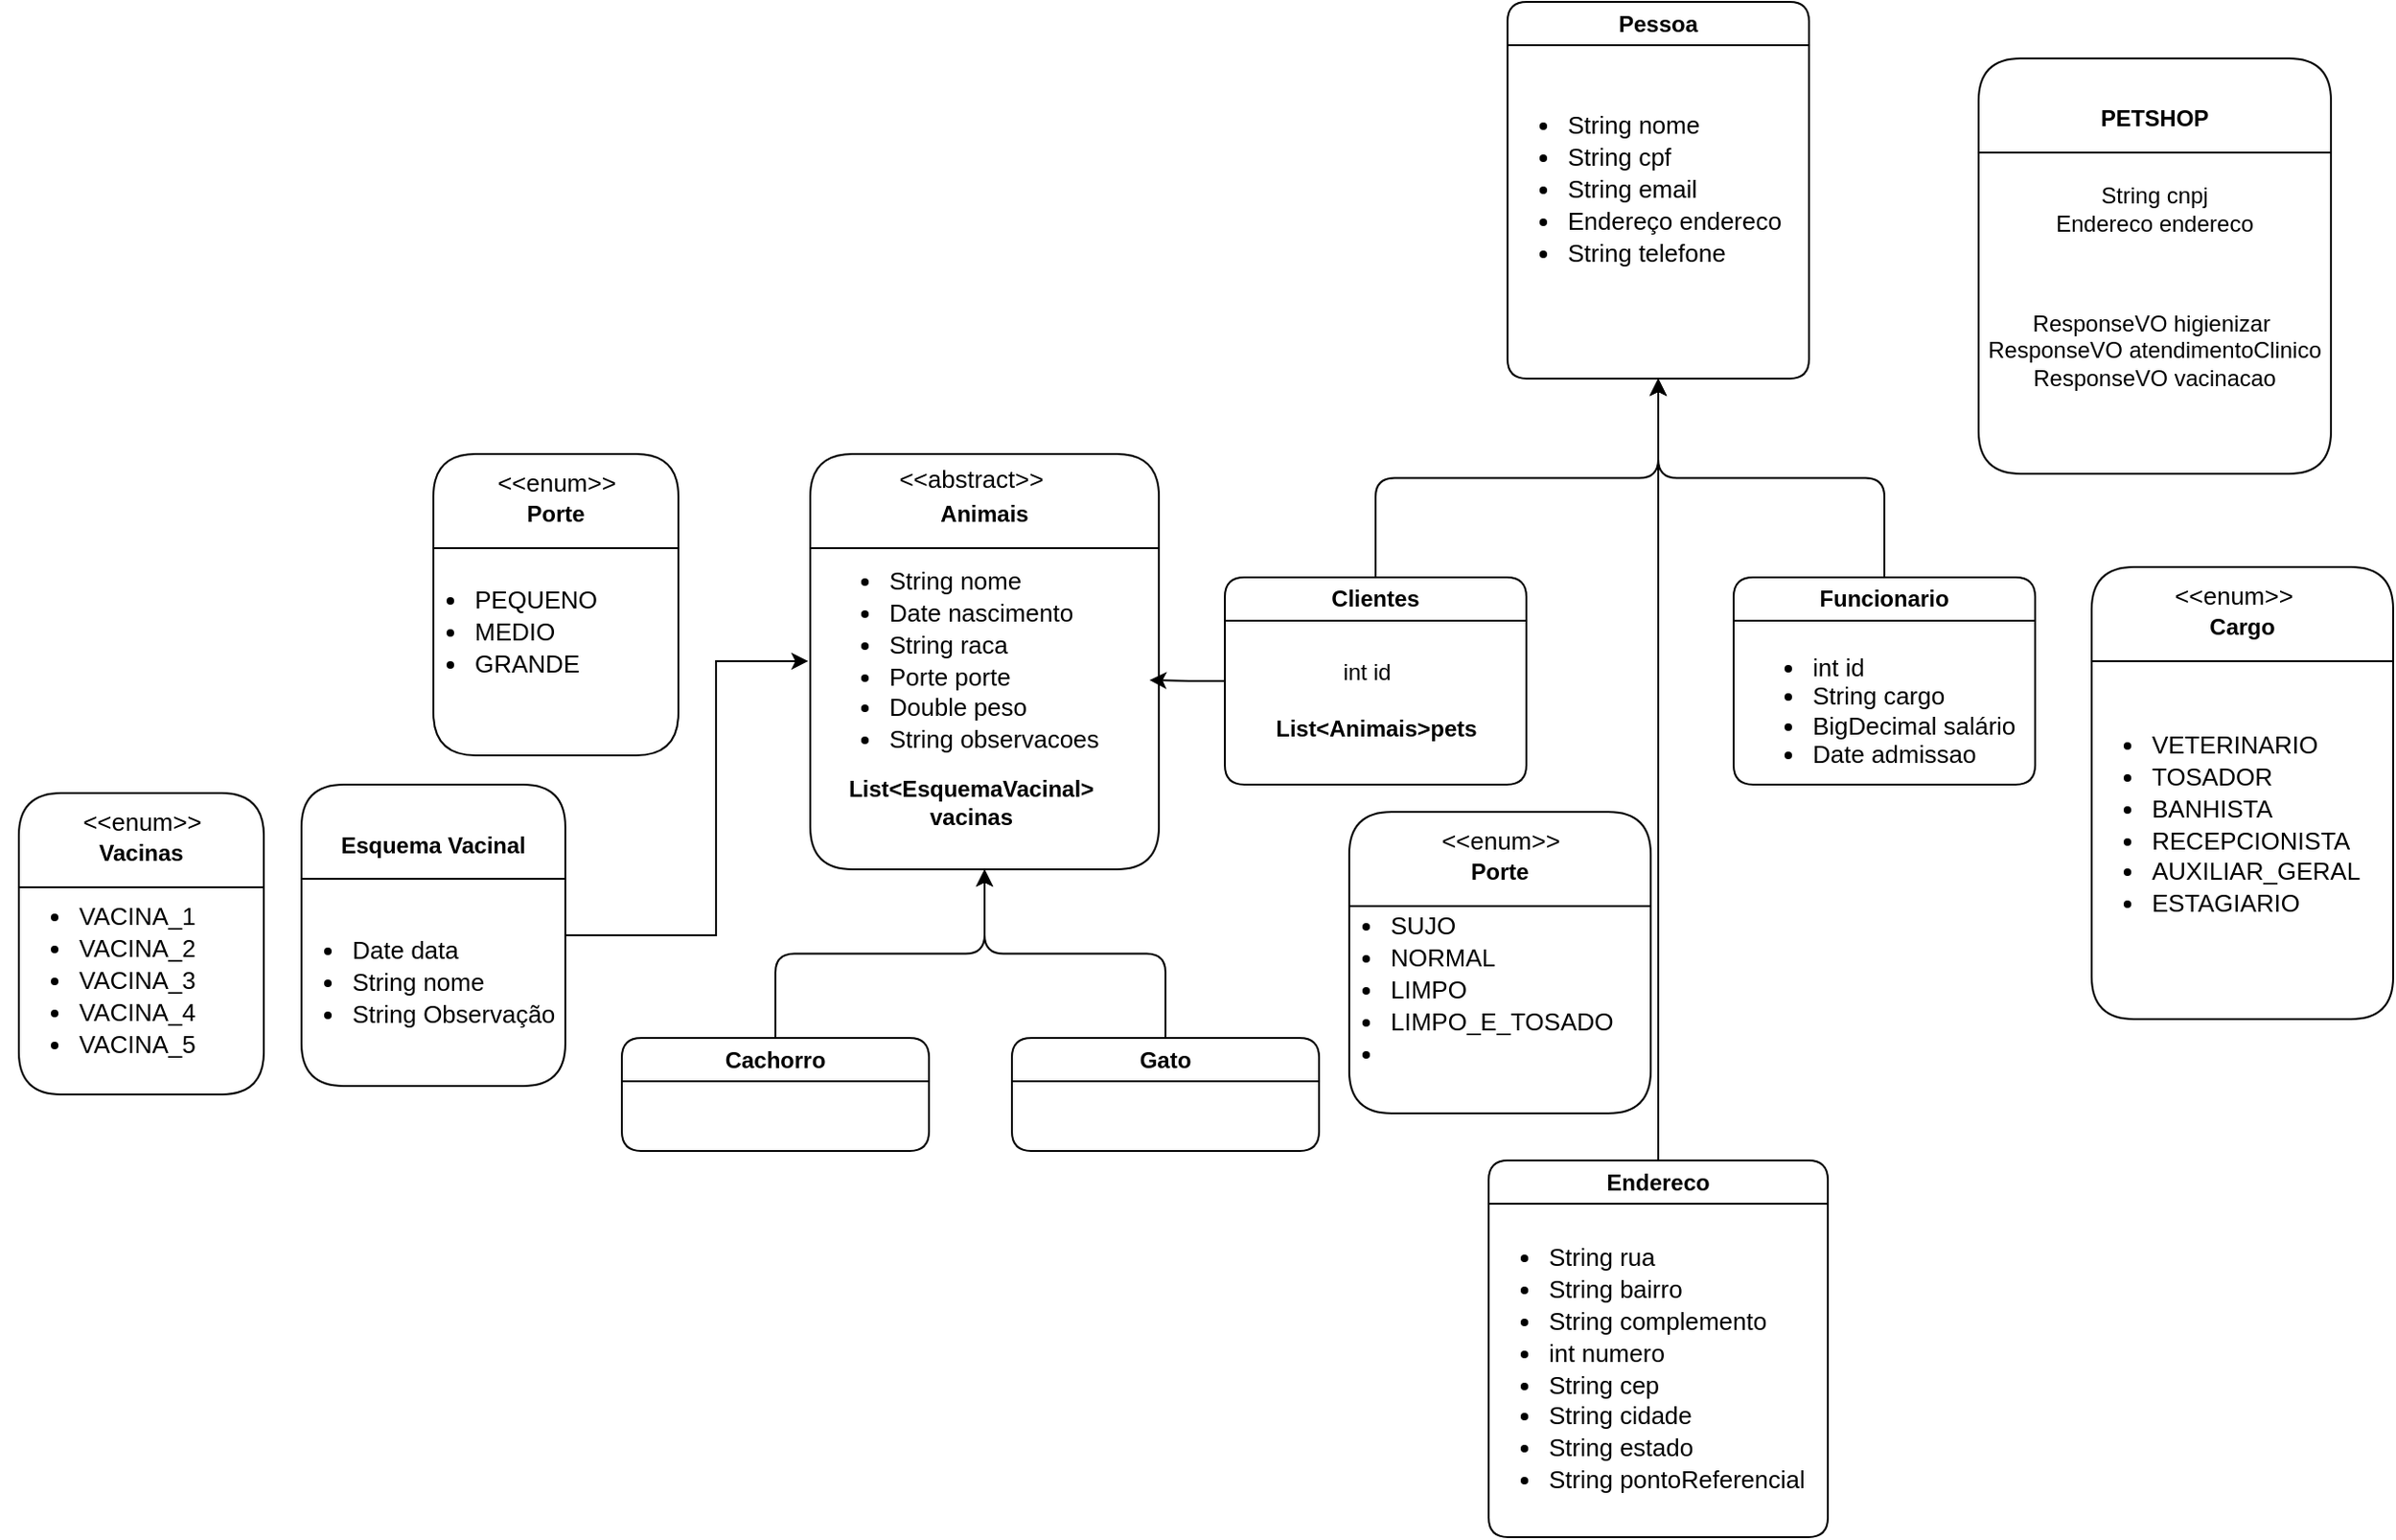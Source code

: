 <mxfile version="20.8.5" type="github">
  <diagram id="BwbueZTwrP3kuk7v8FJx" name="Página-1">
    <mxGraphModel dx="2547" dy="1177" grid="1" gridSize="10" guides="1" tooltips="1" connect="1" arrows="1" fold="1" page="1" pageScale="1" pageWidth="291" pageHeight="413" math="0" shadow="0">
      <root>
        <mxCell id="0" />
        <mxCell id="1" parent="0" />
        <mxCell id="epSY7fTq6KrpXsiW4jf5-40" style="edgeStyle=orthogonalEdgeStyle;rounded=1;orthogonalLoop=1;jettySize=auto;html=1;exitX=0.5;exitY=0;exitDx=0;exitDy=0;entryX=0.5;entryY=1;entryDx=0;entryDy=0;fontSize=13;" parent="1" source="epSY7fTq6KrpXsiW4jf5-2" target="epSY7fTq6KrpXsiW4jf5-34" edge="1">
          <mxGeometry relative="1" as="geometry" />
        </mxCell>
        <mxCell id="eqjV9MvIipvx3p0Wk4fj-17" style="edgeStyle=orthogonalEdgeStyle;rounded=0;orthogonalLoop=1;jettySize=auto;html=1;exitX=0;exitY=0.5;exitDx=0;exitDy=0;" edge="1" parent="1" source="epSY7fTq6KrpXsiW4jf5-2">
          <mxGeometry relative="1" as="geometry">
            <mxPoint x="-90" y="130" as="targetPoint" />
          </mxGeometry>
        </mxCell>
        <mxCell id="epSY7fTq6KrpXsiW4jf5-2" value="Clientes" style="swimlane;whiteSpace=wrap;html=1;rounded=1;" parent="1" vertex="1">
          <mxGeometry x="-50" y="75.5" width="160" height="110" as="geometry" />
        </mxCell>
        <mxCell id="epSY7fTq6KrpXsiW4jf5-4" value="List&amp;lt;Animais&amp;gt;pets" style="text;html=1;align=center;verticalAlign=middle;resizable=0;points=[];autosize=1;strokeColor=none;fillColor=none;fontStyle=1;rounded=1;" parent="epSY7fTq6KrpXsiW4jf5-2" vertex="1">
          <mxGeometry x="15" y="65" width="130" height="30" as="geometry" />
        </mxCell>
        <mxCell id="EgaVa4KAyTJcIK_QN-NM-4" value="int id" style="text;html=1;align=center;verticalAlign=middle;resizable=0;points=[];autosize=1;strokeColor=none;fillColor=none;" parent="epSY7fTq6KrpXsiW4jf5-2" vertex="1">
          <mxGeometry x="50" y="35" width="50" height="30" as="geometry" />
        </mxCell>
        <mxCell id="epSY7fTq6KrpXsiW4jf5-13" style="edgeStyle=orthogonalEdgeStyle;rounded=1;orthogonalLoop=1;jettySize=auto;html=1;exitX=0.5;exitY=0;exitDx=0;exitDy=0;fontSize=13;entryX=0.5;entryY=1;entryDx=0;entryDy=0;" parent="1" source="epSY7fTq6KrpXsiW4jf5-7" target="epSY7fTq6KrpXsiW4jf5-34" edge="1">
          <mxGeometry relative="1" as="geometry">
            <mxPoint x="205" y="280" as="targetPoint" />
          </mxGeometry>
        </mxCell>
        <mxCell id="epSY7fTq6KrpXsiW4jf5-7" value="Endereco" style="swimlane;whiteSpace=wrap;html=1;rounded=1;" parent="1" vertex="1">
          <mxGeometry x="90" y="385" width="180" height="200" as="geometry" />
        </mxCell>
        <mxCell id="epSY7fTq6KrpXsiW4jf5-9" value="&lt;ul style=&quot;font-size: 13px; line-height: 130%;&quot;&gt;&lt;li&gt;String rua&lt;/li&gt;&lt;li style=&quot;&quot;&gt;String bairro&lt;/li&gt;&lt;li style=&quot;&quot;&gt;&lt;span style=&quot;background-color: initial;&quot;&gt;String complemento&lt;/span&gt;&lt;br&gt;&lt;/li&gt;&lt;li&gt;int numero&lt;/li&gt;&lt;li&gt;String cep&lt;/li&gt;&lt;li&gt;String cidade&lt;/li&gt;&lt;li&gt;String estado&lt;/li&gt;&lt;li&gt;String pontoReferencial&lt;/li&gt;&lt;/ul&gt;" style="text;html=1;align=left;verticalAlign=middle;resizable=0;points=[];autosize=1;strokeColor=none;fillColor=none;rounded=1;" parent="epSY7fTq6KrpXsiW4jf5-7" vertex="1">
          <mxGeometry x="-10" y="26" width="200" height="170" as="geometry" />
        </mxCell>
        <mxCell id="epSY7fTq6KrpXsiW4jf5-14" value="Animais" style="swimlane;whiteSpace=wrap;html=1;rounded=1;startSize=50;spacingTop=13;" parent="1" vertex="1">
          <mxGeometry x="-270" y="10" width="185" height="220.5" as="geometry" />
        </mxCell>
        <mxCell id="epSY7fTq6KrpXsiW4jf5-16" value="&lt;ul style=&quot;font-size: 13px; line-height: 130%;&quot;&gt;&lt;li&gt;String nome&lt;/li&gt;&lt;li style=&quot;&quot;&gt;&lt;span style=&quot;background-color: initial;&quot;&gt;Date nascimento&lt;/span&gt;&lt;/li&gt;&lt;li style=&quot;&quot;&gt;&lt;span style=&quot;background-color: initial;&quot;&gt;String raca&lt;/span&gt;&lt;/li&gt;&lt;li style=&quot;&quot;&gt;Porte porte&lt;/li&gt;&lt;li style=&quot;&quot;&gt;Double peso&lt;/li&gt;&lt;li style=&quot;&quot;&gt;String observacoes&lt;/li&gt;&lt;/ul&gt;" style="text;html=1;align=left;verticalAlign=middle;resizable=0;points=[];autosize=1;strokeColor=none;fillColor=none;rounded=1;" parent="epSY7fTq6KrpXsiW4jf5-14" vertex="1">
          <mxGeometry y="40.25" width="170" height="140" as="geometry" />
        </mxCell>
        <mxCell id="epSY7fTq6KrpXsiW4jf5-33" value="&amp;lt;&amp;lt;abstract&amp;gt;&amp;gt;" style="text;html=1;align=center;verticalAlign=middle;resizable=0;points=[];autosize=1;strokeColor=none;fillColor=none;fontSize=13;" parent="epSY7fTq6KrpXsiW4jf5-14" vertex="1">
          <mxGeometry x="35" y="-2" width="100" height="30" as="geometry" />
        </mxCell>
        <mxCell id="eqjV9MvIipvx3p0Wk4fj-11" value="List&amp;lt;EsquemaVacinal&amp;gt;&lt;br&gt;vacinas" style="text;html=1;align=center;verticalAlign=middle;resizable=0;points=[];autosize=1;strokeColor=none;fillColor=none;fontStyle=1;rounded=1;" vertex="1" parent="epSY7fTq6KrpXsiW4jf5-14">
          <mxGeometry x="10" y="165" width="150" height="40" as="geometry" />
        </mxCell>
        <mxCell id="epSY7fTq6KrpXsiW4jf5-24" style="edgeStyle=orthogonalEdgeStyle;rounded=1;orthogonalLoop=1;jettySize=auto;html=1;exitX=0.5;exitY=0;exitDx=0;exitDy=0;entryX=0.5;entryY=1;entryDx=0;entryDy=0;fontSize=13;" parent="1" source="epSY7fTq6KrpXsiW4jf5-17" target="epSY7fTq6KrpXsiW4jf5-14" edge="1">
          <mxGeometry relative="1" as="geometry" />
        </mxCell>
        <mxCell id="epSY7fTq6KrpXsiW4jf5-17" value="Cachorro" style="swimlane;whiteSpace=wrap;html=1;rounded=1;" parent="1" vertex="1">
          <mxGeometry x="-370" y="320" width="163" height="60" as="geometry" />
        </mxCell>
        <mxCell id="epSY7fTq6KrpXsiW4jf5-25" style="edgeStyle=orthogonalEdgeStyle;rounded=1;orthogonalLoop=1;jettySize=auto;html=1;exitX=0.5;exitY=0;exitDx=0;exitDy=0;fontSize=13;entryX=0.5;entryY=1;entryDx=0;entryDy=0;" parent="1" source="epSY7fTq6KrpXsiW4jf5-20" target="epSY7fTq6KrpXsiW4jf5-14" edge="1">
          <mxGeometry relative="1" as="geometry">
            <mxPoint x="-200" y="280" as="targetPoint" />
          </mxGeometry>
        </mxCell>
        <mxCell id="epSY7fTq6KrpXsiW4jf5-20" value="Gato" style="swimlane;whiteSpace=wrap;html=1;rounded=1;" parent="1" vertex="1">
          <mxGeometry x="-163" y="320" width="163" height="60" as="geometry" />
        </mxCell>
        <mxCell id="epSY7fTq6KrpXsiW4jf5-27" value="Porte" style="swimlane;whiteSpace=wrap;html=1;rounded=1;startSize=50;spacingTop=14;" parent="1" vertex="1">
          <mxGeometry x="-470" y="10" width="130" height="160" as="geometry" />
        </mxCell>
        <mxCell id="epSY7fTq6KrpXsiW4jf5-29" value="&lt;ul style=&quot;font-size: 13px; line-height: 130%;&quot;&gt;&lt;li&gt;PEQUENO&lt;/li&gt;&lt;li&gt;MEDIO&lt;/li&gt;&lt;li&gt;GRANDE&lt;/li&gt;&lt;/ul&gt;" style="text;html=1;align=left;verticalAlign=middle;resizable=0;points=[];autosize=1;strokeColor=none;fillColor=none;rounded=1;labelBackgroundColor=none;spacing=2;rotation=0;" parent="epSY7fTq6KrpXsiW4jf5-27" vertex="1">
          <mxGeometry x="-20" y="50" width="130" height="90" as="geometry" />
        </mxCell>
        <mxCell id="epSY7fTq6KrpXsiW4jf5-32" value="&amp;lt;&amp;lt;enum&amp;gt;&amp;gt;" style="text;html=1;align=center;verticalAlign=middle;resizable=0;points=[];autosize=1;strokeColor=none;fillColor=none;fontSize=13;" parent="epSY7fTq6KrpXsiW4jf5-27" vertex="1">
          <mxGeometry x="20" width="90" height="30" as="geometry" />
        </mxCell>
        <mxCell id="epSY7fTq6KrpXsiW4jf5-34" value="Pessoa" style="swimlane;whiteSpace=wrap;html=1;rounded=1;" parent="1" vertex="1">
          <mxGeometry x="100" y="-230" width="160" height="200" as="geometry" />
        </mxCell>
        <mxCell id="epSY7fTq6KrpXsiW4jf5-36" value="&lt;ul style=&quot;font-size: 13px; line-height: 130%;&quot;&gt;&lt;li&gt;String nome&lt;/li&gt;&lt;li style=&quot;&quot;&gt;String cpf&lt;/li&gt;&lt;li style=&quot;&quot;&gt;String email&lt;/li&gt;&lt;li style=&quot;&quot;&gt;Endereço endereco&lt;/li&gt;&lt;li&gt;String telefone&lt;/li&gt;&lt;/ul&gt;" style="text;html=1;align=left;verticalAlign=middle;resizable=0;points=[];autosize=1;strokeColor=none;fillColor=none;rounded=1;" parent="epSY7fTq6KrpXsiW4jf5-34" vertex="1">
          <mxGeometry x="-10" y="40" width="180" height="120" as="geometry" />
        </mxCell>
        <mxCell id="epSY7fTq6KrpXsiW4jf5-41" style="edgeStyle=orthogonalEdgeStyle;rounded=1;orthogonalLoop=1;jettySize=auto;html=1;exitX=0.5;exitY=0;exitDx=0;exitDy=0;entryX=0.5;entryY=1;entryDx=0;entryDy=0;fontSize=13;" parent="1" source="epSY7fTq6KrpXsiW4jf5-38" target="epSY7fTq6KrpXsiW4jf5-34" edge="1">
          <mxGeometry relative="1" as="geometry" />
        </mxCell>
        <mxCell id="epSY7fTq6KrpXsiW4jf5-38" value="Funcionario" style="swimlane;whiteSpace=wrap;html=1;rounded=1;" parent="1" vertex="1">
          <mxGeometry x="220" y="75.5" width="160" height="110" as="geometry" />
        </mxCell>
        <mxCell id="epSY7fTq6KrpXsiW4jf5-42" value="&lt;ul&gt;&lt;li&gt;int id&lt;/li&gt;&lt;li&gt;String cargo&lt;/li&gt;&lt;li&gt;BigDecimal salário&lt;/li&gt;&lt;li&gt;Date admissao&lt;/li&gt;&lt;li&gt;Date desligamento&lt;/li&gt;&lt;/ul&gt;" style="text;strokeColor=none;fillColor=none;html=1;whiteSpace=wrap;verticalAlign=middle;overflow=hidden;rounded=1;labelBackgroundColor=none;fontSize=13;" parent="epSY7fTq6KrpXsiW4jf5-38" vertex="1">
          <mxGeometry y="24.5" width="160" height="80" as="geometry" />
        </mxCell>
        <mxCell id="EgaVa4KAyTJcIK_QN-NM-1" value="Cargo" style="swimlane;whiteSpace=wrap;html=1;rounded=1;startSize=50;spacingTop=14;" parent="1" vertex="1">
          <mxGeometry x="410" y="70" width="160" height="240" as="geometry" />
        </mxCell>
        <mxCell id="EgaVa4KAyTJcIK_QN-NM-2" value="&lt;ul style=&quot;font-size: 13px; line-height: 130%;&quot;&gt;&lt;li&gt;VETERINARIO&lt;/li&gt;&lt;li&gt;TOSADOR&lt;/li&gt;&lt;li&gt;BANHISTA&lt;/li&gt;&lt;li&gt;RECEPCIONISTA&lt;/li&gt;&lt;li&gt;AUXILIAR_GERAL&lt;/li&gt;&lt;li&gt;ESTAGIARIO&lt;/li&gt;&lt;/ul&gt;" style="text;html=1;align=left;verticalAlign=middle;resizable=0;points=[];autosize=1;strokeColor=none;fillColor=none;rounded=1;labelBackgroundColor=none;spacing=2;rotation=0;" parent="EgaVa4KAyTJcIK_QN-NM-1" vertex="1">
          <mxGeometry x="-10" y="67" width="170" height="140" as="geometry" />
        </mxCell>
        <mxCell id="EgaVa4KAyTJcIK_QN-NM-3" value="&amp;lt;&amp;lt;enum&amp;gt;&amp;gt;" style="text;html=1;align=center;verticalAlign=middle;resizable=0;points=[];autosize=1;strokeColor=none;fillColor=none;fontSize=13;" parent="EgaVa4KAyTJcIK_QN-NM-1" vertex="1">
          <mxGeometry x="30" width="90" height="30" as="geometry" />
        </mxCell>
        <mxCell id="eqjV9MvIipvx3p0Wk4fj-18" style="edgeStyle=orthogonalEdgeStyle;rounded=0;orthogonalLoop=1;jettySize=auto;html=1;exitX=1;exitY=0.5;exitDx=0;exitDy=0;entryX=-0.006;entryY=0.498;entryDx=0;entryDy=0;entryPerimeter=0;" edge="1" parent="1" source="eqjV9MvIipvx3p0Wk4fj-13" target="epSY7fTq6KrpXsiW4jf5-16">
          <mxGeometry relative="1" as="geometry">
            <Array as="points">
              <mxPoint x="-320" y="266" />
              <mxPoint x="-320" y="120" />
            </Array>
          </mxGeometry>
        </mxCell>
        <mxCell id="eqjV9MvIipvx3p0Wk4fj-13" value="Esquema Vacinal&lt;br&gt;" style="swimlane;whiteSpace=wrap;html=1;rounded=1;startSize=50;spacingTop=14;" vertex="1" parent="1">
          <mxGeometry x="-540" y="185.5" width="140" height="160" as="geometry" />
        </mxCell>
        <mxCell id="eqjV9MvIipvx3p0Wk4fj-14" value="&lt;ul style=&quot;font-size: 13px; line-height: 130%;&quot;&gt;&lt;li&gt;Date data&lt;/li&gt;&lt;li&gt;String nome&lt;/li&gt;&lt;li&gt;String Observação&lt;/li&gt;&lt;/ul&gt;" style="text;html=1;align=left;verticalAlign=middle;resizable=0;points=[];autosize=1;strokeColor=none;fillColor=none;rounded=1;labelBackgroundColor=none;spacing=2;rotation=0;" vertex="1" parent="eqjV9MvIipvx3p0Wk4fj-13">
          <mxGeometry x="-15" y="60" width="170" height="90" as="geometry" />
        </mxCell>
        <mxCell id="eqjV9MvIipvx3p0Wk4fj-19" value="Porte" style="swimlane;whiteSpace=wrap;html=1;rounded=1;startSize=50;spacingTop=14;" vertex="1" parent="1">
          <mxGeometry x="16" y="200" width="160" height="160" as="geometry" />
        </mxCell>
        <mxCell id="eqjV9MvIipvx3p0Wk4fj-20" value="&lt;ul style=&quot;font-size: 13px; line-height: 130%;&quot;&gt;&lt;li&gt;&lt;span style=&quot;background-color: initial;&quot;&gt;SUJO&lt;/span&gt;&lt;/li&gt;&lt;li&gt;&lt;span style=&quot;background-color: initial;&quot;&gt;NORMAL&lt;/span&gt;&lt;/li&gt;&lt;li&gt;&lt;span style=&quot;background-color: initial;&quot;&gt;LIMPO&lt;/span&gt;&lt;/li&gt;&lt;li&gt;&lt;span style=&quot;background-color: initial;&quot;&gt;LIMPO_E_TOSADO&lt;/span&gt;&lt;/li&gt;&lt;li&gt;&lt;br&gt;&lt;/li&gt;&lt;/ul&gt;" style="text;html=1;align=left;verticalAlign=middle;resizable=0;points=[];autosize=1;strokeColor=none;fillColor=none;rounded=1;labelBackgroundColor=none;spacing=2;rotation=0;" vertex="1" parent="eqjV9MvIipvx3p0Wk4fj-19">
          <mxGeometry x="-20" y="35" width="180" height="120" as="geometry" />
        </mxCell>
        <mxCell id="eqjV9MvIipvx3p0Wk4fj-21" value="&amp;lt;&amp;lt;enum&amp;gt;&amp;gt;" style="text;html=1;align=center;verticalAlign=middle;resizable=0;points=[];autosize=1;strokeColor=none;fillColor=none;fontSize=13;" vertex="1" parent="eqjV9MvIipvx3p0Wk4fj-19">
          <mxGeometry x="35" width="90" height="30" as="geometry" />
        </mxCell>
        <mxCell id="eqjV9MvIipvx3p0Wk4fj-22" value="PETSHOP" style="swimlane;whiteSpace=wrap;html=1;rounded=1;startSize=50;spacingTop=13;" vertex="1" parent="1">
          <mxGeometry x="350" y="-200" width="187" height="220.5" as="geometry" />
        </mxCell>
        <mxCell id="eqjV9MvIipvx3p0Wk4fj-26" value="String cnpj&lt;br&gt;Endereco endereco" style="text;html=1;align=center;verticalAlign=middle;resizable=0;points=[];autosize=1;strokeColor=none;fillColor=none;" vertex="1" parent="eqjV9MvIipvx3p0Wk4fj-22">
          <mxGeometry x="27.5" y="60" width="130" height="40" as="geometry" />
        </mxCell>
        <mxCell id="eqjV9MvIipvx3p0Wk4fj-32" value="ResponseVO higienizar&amp;nbsp;&lt;br&gt;ResponseVO atendimentoClinico&lt;br&gt;ResponseVO vacinacao" style="text;html=1;strokeColor=none;fillColor=none;align=center;verticalAlign=middle;whiteSpace=wrap;rounded=0;" vertex="1" parent="eqjV9MvIipvx3p0Wk4fj-22">
          <mxGeometry y="120" width="187" height="70" as="geometry" />
        </mxCell>
        <mxCell id="eqjV9MvIipvx3p0Wk4fj-29" value="Vacinas" style="swimlane;whiteSpace=wrap;html=1;rounded=1;startSize=50;spacingTop=14;" vertex="1" parent="1">
          <mxGeometry x="-690" y="190" width="130" height="160" as="geometry" />
        </mxCell>
        <mxCell id="eqjV9MvIipvx3p0Wk4fj-30" value="&lt;ul style=&quot;font-size: 13px; line-height: 130%;&quot;&gt;&lt;li&gt;&lt;span style=&quot;background-color: initial;&quot;&gt;VACINA_1&lt;/span&gt;&lt;/li&gt;&lt;li&gt;&lt;span style=&quot;background-color: initial;&quot;&gt;VACINA_2&lt;/span&gt;&lt;/li&gt;&lt;li&gt;&lt;span style=&quot;background-color: initial;&quot;&gt;VACINA_3&lt;/span&gt;&lt;/li&gt;&lt;li&gt;&lt;span style=&quot;background-color: initial;&quot;&gt;VACINA_4&lt;/span&gt;&lt;/li&gt;&lt;li&gt;&lt;span style=&quot;background-color: initial;&quot;&gt;VACINA_5&lt;/span&gt;&lt;/li&gt;&lt;/ul&gt;" style="text;html=1;align=left;verticalAlign=middle;resizable=0;points=[];autosize=1;strokeColor=none;fillColor=none;rounded=1;labelBackgroundColor=none;spacing=2;rotation=0;" vertex="1" parent="eqjV9MvIipvx3p0Wk4fj-29">
          <mxGeometry x="-10" y="40" width="130" height="120" as="geometry" />
        </mxCell>
        <mxCell id="eqjV9MvIipvx3p0Wk4fj-31" value="&amp;lt;&amp;lt;enum&amp;gt;&amp;gt;" style="text;html=1;align=center;verticalAlign=middle;resizable=0;points=[];autosize=1;strokeColor=none;fillColor=none;fontSize=13;" vertex="1" parent="eqjV9MvIipvx3p0Wk4fj-29">
          <mxGeometry x="20" width="90" height="30" as="geometry" />
        </mxCell>
      </root>
    </mxGraphModel>
  </diagram>
</mxfile>
